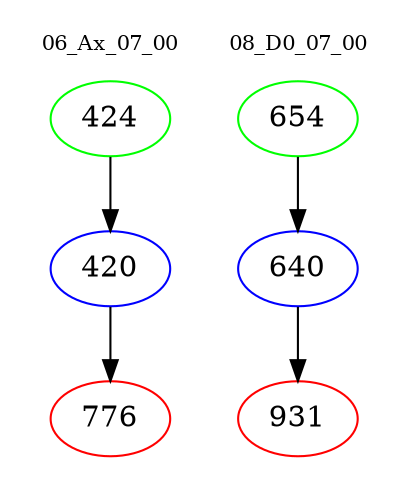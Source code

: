 digraph{
subgraph cluster_0 {
color = white
label = "06_Ax_07_00";
fontsize=10;
T0_424 [label="424", color="green"]
T0_424 -> T0_420 [color="black"]
T0_420 [label="420", color="blue"]
T0_420 -> T0_776 [color="black"]
T0_776 [label="776", color="red"]
}
subgraph cluster_1 {
color = white
label = "08_D0_07_00";
fontsize=10;
T1_654 [label="654", color="green"]
T1_654 -> T1_640 [color="black"]
T1_640 [label="640", color="blue"]
T1_640 -> T1_931 [color="black"]
T1_931 [label="931", color="red"]
}
}
